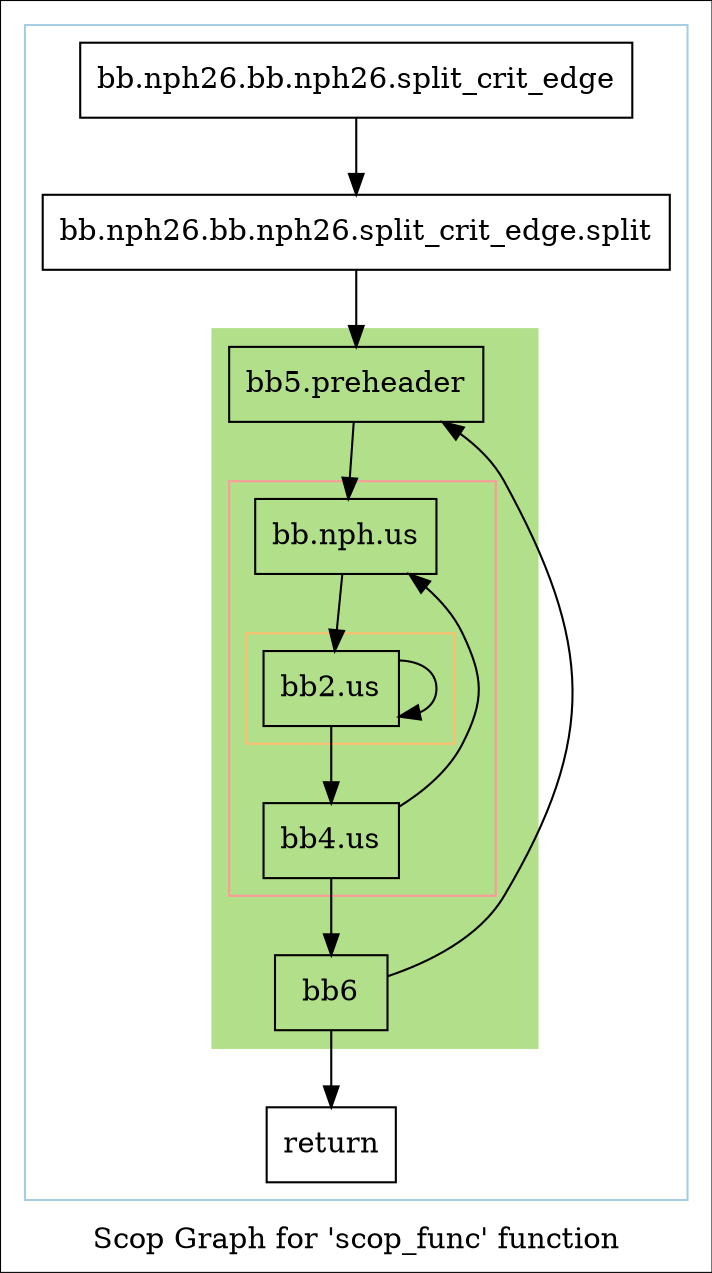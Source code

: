 digraph "Scop Graph for 'scop_func' function" {
	label="Scop Graph for 'scop_func' function";

	Node0x26532c0 [shape=record,label="{bb.nph26.bb.nph26.split_crit_edge}"];
	Node0x26532c0 -> Node0x26552f0;
	Node0x26552f0 [shape=record,label="{bb.nph26.bb.nph26.split_crit_edge.split}"];
	Node0x26552f0 -> Node0x2648a20;
	Node0x2648a20 [shape=record,label="{bb5.preheader}"];
	Node0x2648a20 -> Node0x26a2c30;
	Node0x26a2c30 [shape=record,label="{bb.nph.us}"];
	Node0x26a2c30 -> Node0x27106b0;
	Node0x27106b0 [shape=record,label="{bb2.us}"];
	Node0x27106b0 -> Node0x27103d0;
	Node0x27106b0 -> Node0x27106b0[constraint=false];
	Node0x27103d0 [shape=record,label="{bb4.us}"];
	Node0x27103d0 -> Node0x27102b0;
	Node0x27103d0 -> Node0x26a2c30[constraint=false];
	Node0x27102b0 [shape=record,label="{bb6}"];
	Node0x27102b0 -> Node0x2648a20[constraint=false];
	Node0x27102b0 -> Node0x2711490;
	Node0x2711490 [shape=record,label="{return}"];
	colorscheme = "paired12"
        subgraph cluster_0x262b240 {
          label = "";
          style = solid;
          color = 1
          subgraph cluster_0x262c350 {
            label = "";
            style = filled;
            color = 3            subgraph cluster_0x262c2d0 {
              label = "";
              style = solid;
              color = 5
              subgraph cluster_0x262b570 {
                label = "";
                style = solid;
                color = 7
                Node0x27106b0;
              }
              Node0x26a2c30;
              Node0x27103d0;
            }
            Node0x2648a20;
            Node0x27102b0;
          }
          Node0x26532c0;
          Node0x26552f0;
          Node0x2711490;
        }
}
